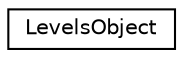 digraph "Graficzna hierarchia klas"
{
  edge [fontname="Helvetica",fontsize="10",labelfontname="Helvetica",labelfontsize="10"];
  node [fontname="Helvetica",fontsize="10",shape=record];
  rankdir="LR";
  Node0 [label="LevelsObject",height=0.2,width=0.4,color="black", fillcolor="white", style="filled",URL="$class_levels_object.html",tooltip="Klasa umozliwiajaca wybor etapu gry przez gracza. "];
}
